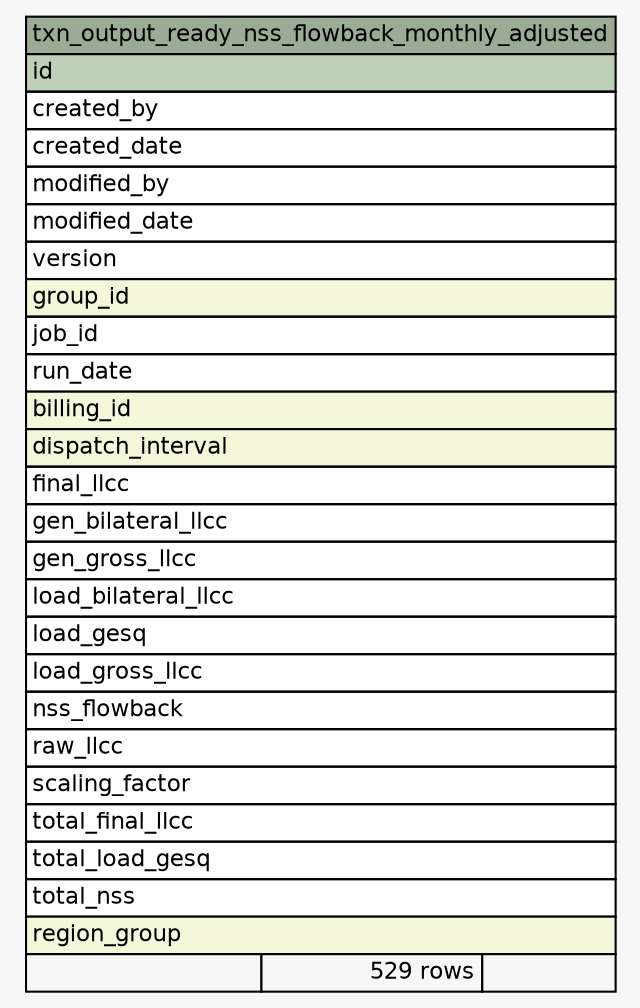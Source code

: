 // dot 2.36.0 on Mac OS X 10.12.6
// SchemaSpy rev 590
digraph "txn_output_ready_nss_flowback_monthly_adjusted" {
  graph [
    rankdir="RL"
    bgcolor="#f7f7f7"
    nodesep="0.18"
    ranksep="0.46"
    fontname="Helvetica"
    fontsize="11"
  ];
  node [
    fontname="Helvetica"
    fontsize="11"
    shape="plaintext"
  ];
  edge [
    arrowsize="0.8"
  ];
  "txn_output_ready_nss_flowback_monthly_adjusted" [
    label=<
    <TABLE BORDER="0" CELLBORDER="1" CELLSPACING="0" BGCOLOR="#ffffff">
      <TR><TD COLSPAN="3" BGCOLOR="#9bab96" ALIGN="CENTER">txn_output_ready_nss_flowback_monthly_adjusted</TD></TR>
      <TR><TD PORT="id" COLSPAN="3" BGCOLOR="#bed1b8" ALIGN="LEFT">id</TD></TR>
      <TR><TD PORT="created_by" COLSPAN="3" ALIGN="LEFT">created_by</TD></TR>
      <TR><TD PORT="created_date" COLSPAN="3" ALIGN="LEFT">created_date</TD></TR>
      <TR><TD PORT="modified_by" COLSPAN="3" ALIGN="LEFT">modified_by</TD></TR>
      <TR><TD PORT="modified_date" COLSPAN="3" ALIGN="LEFT">modified_date</TD></TR>
      <TR><TD PORT="version" COLSPAN="3" ALIGN="LEFT">version</TD></TR>
      <TR><TD PORT="group_id" COLSPAN="3" BGCOLOR="#f4f7da" ALIGN="LEFT">group_id</TD></TR>
      <TR><TD PORT="job_id" COLSPAN="3" ALIGN="LEFT">job_id</TD></TR>
      <TR><TD PORT="run_date" COLSPAN="3" ALIGN="LEFT">run_date</TD></TR>
      <TR><TD PORT="billing_id" COLSPAN="3" BGCOLOR="#f4f7da" ALIGN="LEFT">billing_id</TD></TR>
      <TR><TD PORT="dispatch_interval" COLSPAN="3" BGCOLOR="#f4f7da" ALIGN="LEFT">dispatch_interval</TD></TR>
      <TR><TD PORT="final_llcc" COLSPAN="3" ALIGN="LEFT">final_llcc</TD></TR>
      <TR><TD PORT="gen_bilateral_llcc" COLSPAN="3" ALIGN="LEFT">gen_bilateral_llcc</TD></TR>
      <TR><TD PORT="gen_gross_llcc" COLSPAN="3" ALIGN="LEFT">gen_gross_llcc</TD></TR>
      <TR><TD PORT="load_bilateral_llcc" COLSPAN="3" ALIGN="LEFT">load_bilateral_llcc</TD></TR>
      <TR><TD PORT="load_gesq" COLSPAN="3" ALIGN="LEFT">load_gesq</TD></TR>
      <TR><TD PORT="load_gross_llcc" COLSPAN="3" ALIGN="LEFT">load_gross_llcc</TD></TR>
      <TR><TD PORT="nss_flowback" COLSPAN="3" ALIGN="LEFT">nss_flowback</TD></TR>
      <TR><TD PORT="raw_llcc" COLSPAN="3" ALIGN="LEFT">raw_llcc</TD></TR>
      <TR><TD PORT="scaling_factor" COLSPAN="3" ALIGN="LEFT">scaling_factor</TD></TR>
      <TR><TD PORT="total_final_llcc" COLSPAN="3" ALIGN="LEFT">total_final_llcc</TD></TR>
      <TR><TD PORT="total_load_gesq" COLSPAN="3" ALIGN="LEFT">total_load_gesq</TD></TR>
      <TR><TD PORT="total_nss" COLSPAN="3" ALIGN="LEFT">total_nss</TD></TR>
      <TR><TD PORT="region_group" COLSPAN="3" BGCOLOR="#f4f7da" ALIGN="LEFT">region_group</TD></TR>
      <TR><TD ALIGN="LEFT" BGCOLOR="#f7f7f7">  </TD><TD ALIGN="RIGHT" BGCOLOR="#f7f7f7">529 rows</TD><TD ALIGN="RIGHT" BGCOLOR="#f7f7f7">  </TD></TR>
    </TABLE>>
    URL="tables/txn_output_ready_nss_flowback_monthly_adjusted.html"
    tooltip="txn_output_ready_nss_flowback_monthly_adjusted"
  ];
}
